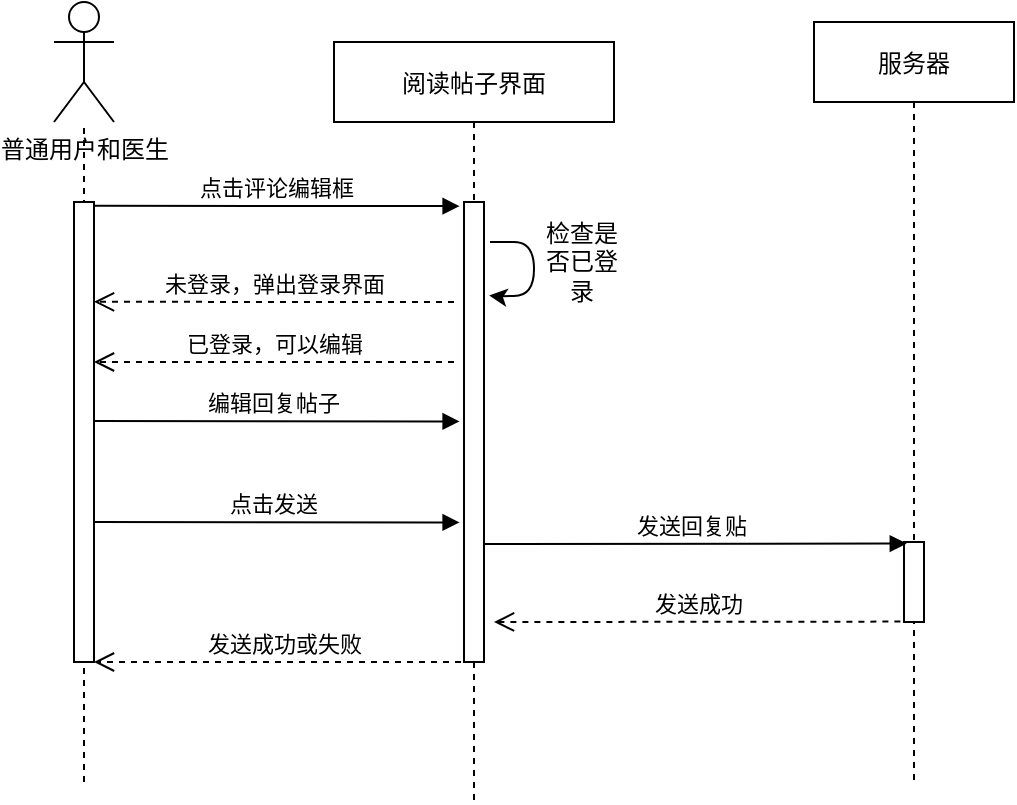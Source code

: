 <mxfile>
    <diagram id="GaZEwZNvfu3UE7zAAX3h" name="Page-1">
        <mxGraphModel dx="749" dy="575" grid="1" gridSize="10" guides="1" tooltips="1" connect="1" arrows="1" fold="1" page="1" pageScale="1" pageWidth="827" pageHeight="1169" background="none" math="0" shadow="0">
            <root>
                <mxCell id="0"/>
                <mxCell id="1" parent="0"/>
                <mxCell id="aPXRLluLCyAPujvP-D1S-1" value="阅读帖子界面" style="shape=umlLifeline;perimeter=lifelinePerimeter;container=1;collapsible=0;recursiveResize=0;rounded=0;shadow=0;strokeWidth=1;" parent="1" vertex="1">
                    <mxGeometry x="310" y="90" width="140" height="380" as="geometry"/>
                </mxCell>
                <mxCell id="aPXRLluLCyAPujvP-D1S-2" value="" style="points=[];perimeter=orthogonalPerimeter;rounded=0;shadow=0;strokeWidth=1;" parent="aPXRLluLCyAPujvP-D1S-1" vertex="1">
                    <mxGeometry x="65" y="80" width="10" height="230" as="geometry"/>
                </mxCell>
                <mxCell id="aPXRLluLCyAPujvP-D1S-21" value="" style="curved=1;endArrow=classic;html=1;entryX=1.26;entryY=0.203;entryDx=0;entryDy=0;entryPerimeter=0;" parent="aPXRLluLCyAPujvP-D1S-1" target="aPXRLluLCyAPujvP-D1S-2" edge="1">
                    <mxGeometry width="50" height="50" relative="1" as="geometry">
                        <mxPoint x="78" y="100" as="sourcePoint"/>
                        <mxPoint x="60" y="127" as="targetPoint"/>
                        <Array as="points">
                            <mxPoint x="80" y="100"/>
                            <mxPoint x="100" y="100"/>
                            <mxPoint x="100" y="127"/>
                            <mxPoint x="80" y="127"/>
                        </Array>
                    </mxGeometry>
                </mxCell>
                <mxCell id="aPXRLluLCyAPujvP-D1S-3" value="服务器" style="shape=umlLifeline;perimeter=lifelinePerimeter;container=1;collapsible=0;recursiveResize=0;rounded=0;shadow=0;strokeWidth=1;" parent="1" vertex="1">
                    <mxGeometry x="550" y="80" width="100" height="380" as="geometry"/>
                </mxCell>
                <mxCell id="aPXRLluLCyAPujvP-D1S-4" value="" style="points=[];perimeter=orthogonalPerimeter;rounded=0;shadow=0;strokeWidth=1;" parent="aPXRLluLCyAPujvP-D1S-3" vertex="1">
                    <mxGeometry x="45" y="260" width="10" height="40" as="geometry"/>
                </mxCell>
                <mxCell id="aPXRLluLCyAPujvP-D1S-7" value="普通用户和医生" style="shape=umlActor;verticalLabelPosition=bottom;verticalAlign=top;html=1;outlineConnect=0;fontStyle=0;fontFamily=Helvetica;" parent="1" vertex="1">
                    <mxGeometry x="170" y="70" width="30" height="60" as="geometry"/>
                </mxCell>
                <mxCell id="aPXRLluLCyAPujvP-D1S-8" value="" style="endArrow=none;dashed=1;html=1;fontFamily=Helvetica;" parent="1" target="aPXRLluLCyAPujvP-D1S-7" edge="1">
                    <mxGeometry width="50" height="50" relative="1" as="geometry">
                        <mxPoint x="185" y="460" as="sourcePoint"/>
                        <mxPoint x="184.5" y="160" as="targetPoint"/>
                    </mxGeometry>
                </mxCell>
                <mxCell id="aPXRLluLCyAPujvP-D1S-9" value="" style="html=1;points=[];perimeter=orthogonalPerimeter;fontFamily=Helvetica;" parent="1" vertex="1">
                    <mxGeometry x="180" y="170" width="10" height="230" as="geometry"/>
                </mxCell>
                <mxCell id="aPXRLluLCyAPujvP-D1S-10" value="点击评论编辑框" style="verticalAlign=bottom;endArrow=block;shadow=0;strokeWidth=1;entryX=-0.22;entryY=0.009;entryDx=0;entryDy=0;entryPerimeter=0;exitX=1;exitY=0.008;exitDx=0;exitDy=0;exitPerimeter=0;" parent="1" source="aPXRLluLCyAPujvP-D1S-9" target="aPXRLluLCyAPujvP-D1S-2" edge="1">
                    <mxGeometry relative="1" as="geometry">
                        <mxPoint x="200" y="172" as="sourcePoint"/>
                        <mxPoint x="340" y="200" as="targetPoint"/>
                        <Array as="points"/>
                    </mxGeometry>
                </mxCell>
                <mxCell id="aPXRLluLCyAPujvP-D1S-12" value="未登录，弹出登录界面" style="html=1;verticalAlign=bottom;endArrow=open;dashed=1;endSize=8;fontFamily=Helvetica;entryX=1;entryY=0.217;entryDx=0;entryDy=0;entryPerimeter=0;" parent="1" target="aPXRLluLCyAPujvP-D1S-9" edge="1">
                    <mxGeometry relative="1" as="geometry">
                        <mxPoint x="370" y="220" as="sourcePoint"/>
                        <mxPoint x="200" y="250" as="targetPoint"/>
                        <Array as="points"/>
                    </mxGeometry>
                </mxCell>
                <mxCell id="aPXRLluLCyAPujvP-D1S-15" value="发送成功或失败" style="html=1;verticalAlign=bottom;endArrow=open;dashed=1;endSize=8;fontFamily=Helvetica;" parent="1" source="aPXRLluLCyAPujvP-D1S-1" edge="1">
                    <mxGeometry relative="1" as="geometry">
                        <mxPoint x="340" y="400" as="sourcePoint"/>
                        <mxPoint x="190" y="400" as="targetPoint"/>
                    </mxGeometry>
                </mxCell>
                <mxCell id="aPXRLluLCyAPujvP-D1S-24" value="已登录，可以编辑" style="html=1;verticalAlign=bottom;endArrow=open;dashed=1;endSize=8;fontFamily=Helvetica;entryX=1;entryY=0.217;entryDx=0;entryDy=0;entryPerimeter=0;" parent="1" edge="1">
                    <mxGeometry relative="1" as="geometry">
                        <mxPoint x="370" y="250" as="sourcePoint"/>
                        <mxPoint x="190" y="250.0" as="targetPoint"/>
                        <Array as="points"/>
                        <mxPoint as="offset"/>
                    </mxGeometry>
                </mxCell>
                <mxCell id="aPXRLluLCyAPujvP-D1S-22" value="检查是否已登录" style="text;html=1;strokeColor=none;fillColor=none;align=center;verticalAlign=middle;whiteSpace=wrap;rounded=0;" parent="1" vertex="1">
                    <mxGeometry x="414" y="190" width="40" height="20" as="geometry"/>
                </mxCell>
                <mxCell id="aPXRLluLCyAPujvP-D1S-25" value="编辑回复帖子" style="verticalAlign=bottom;endArrow=block;shadow=0;strokeWidth=1;entryX=-0.22;entryY=0.009;entryDx=0;entryDy=0;entryPerimeter=0;exitX=1;exitY=0.008;exitDx=0;exitDy=0;exitPerimeter=0;" parent="1" edge="1">
                    <mxGeometry x="-0.015" relative="1" as="geometry">
                        <mxPoint x="190" y="279.5" as="sourcePoint"/>
                        <mxPoint x="372.8" y="279.73" as="targetPoint"/>
                        <Array as="points"/>
                        <mxPoint as="offset"/>
                    </mxGeometry>
                </mxCell>
                <mxCell id="aPXRLluLCyAPujvP-D1S-26" value="点击发送" style="verticalAlign=bottom;endArrow=block;shadow=0;strokeWidth=1;entryX=-0.22;entryY=0.009;entryDx=0;entryDy=0;entryPerimeter=0;exitX=1;exitY=0.008;exitDx=0;exitDy=0;exitPerimeter=0;" parent="1" edge="1">
                    <mxGeometry x="-0.015" relative="1" as="geometry">
                        <mxPoint x="190" y="330" as="sourcePoint"/>
                        <mxPoint x="372.8" y="330.23" as="targetPoint"/>
                        <Array as="points"/>
                        <mxPoint as="offset"/>
                    </mxGeometry>
                </mxCell>
                <mxCell id="aPXRLluLCyAPujvP-D1S-27" value="发送回复贴" style="verticalAlign=bottom;endArrow=block;shadow=0;strokeWidth=1;entryX=0.14;entryY=0.02;entryDx=0;entryDy=0;entryPerimeter=0;" parent="1" target="aPXRLluLCyAPujvP-D1S-4" edge="1">
                    <mxGeometry x="-0.015" relative="1" as="geometry">
                        <mxPoint x="385" y="341" as="sourcePoint"/>
                        <mxPoint x="590" y="340" as="targetPoint"/>
                        <Array as="points"/>
                        <mxPoint as="offset"/>
                    </mxGeometry>
                </mxCell>
                <mxCell id="aPXRLluLCyAPujvP-D1S-28" value="发送成功" style="html=1;verticalAlign=bottom;endArrow=open;dashed=1;endSize=8;fontFamily=Helvetica;exitX=-0.18;exitY=0.995;exitDx=0;exitDy=0;exitPerimeter=0;" parent="1" source="aPXRLluLCyAPujvP-D1S-4" edge="1">
                    <mxGeometry relative="1" as="geometry">
                        <mxPoint x="590" y="380" as="sourcePoint"/>
                        <mxPoint x="390" y="380" as="targetPoint"/>
                    </mxGeometry>
                </mxCell>
            </root>
        </mxGraphModel>
    </diagram>
</mxfile>